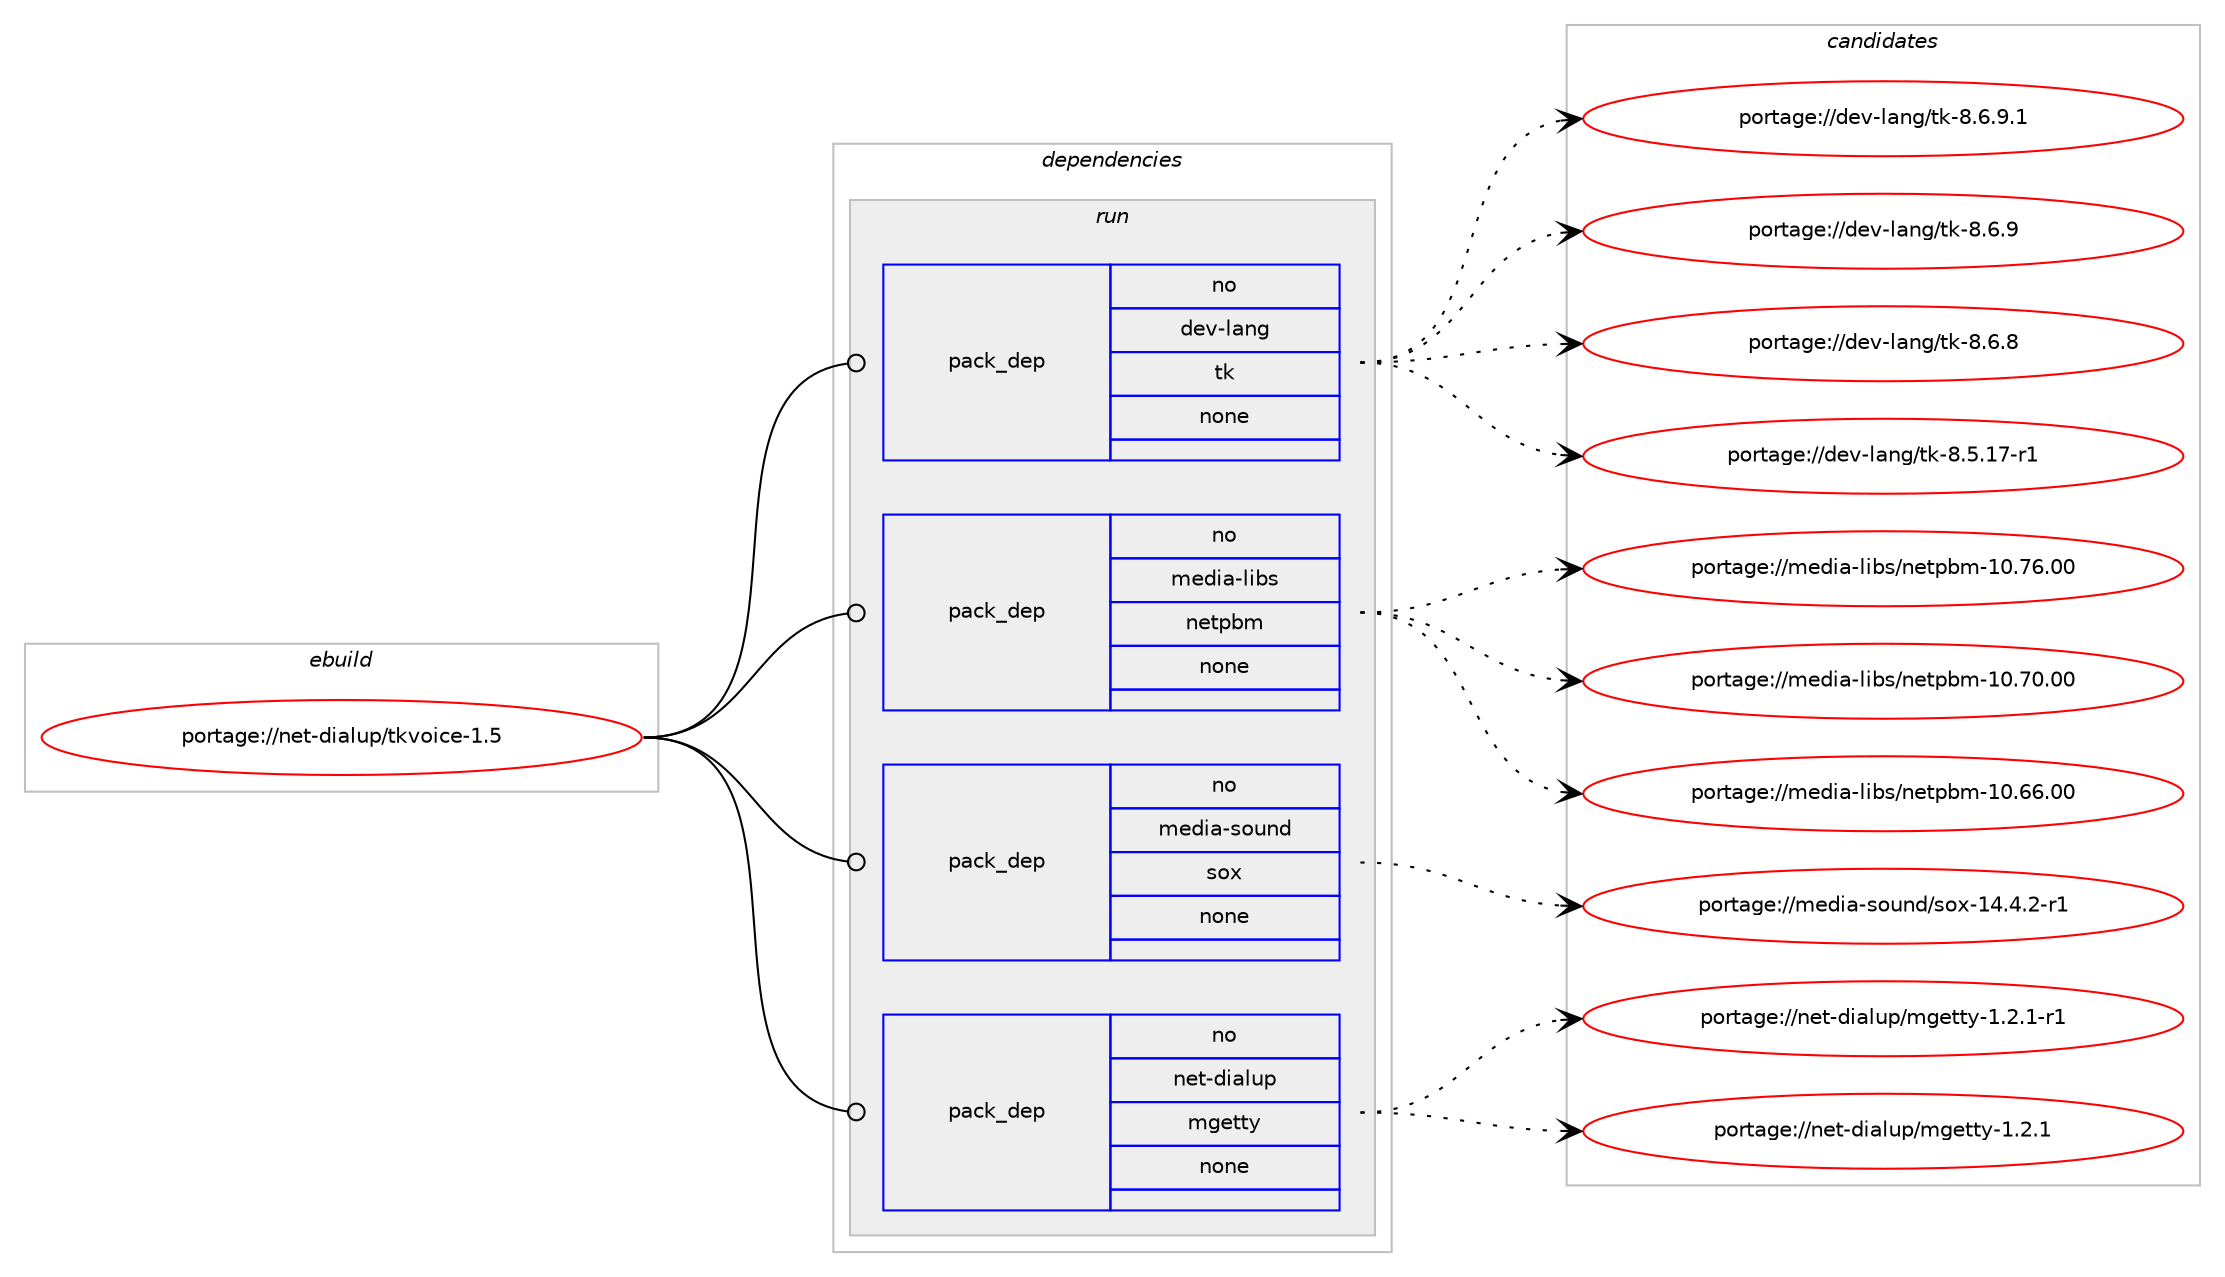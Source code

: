 digraph prolog {

# *************
# Graph options
# *************

newrank=true;
concentrate=true;
compound=true;
graph [rankdir=LR,fontname=Helvetica,fontsize=10,ranksep=1.5];#, ranksep=2.5, nodesep=0.2];
edge  [arrowhead=vee];
node  [fontname=Helvetica,fontsize=10];

# **********
# The ebuild
# **********

subgraph cluster_leftcol {
color=gray;
rank=same;
label=<<i>ebuild</i>>;
id [label="portage://net-dialup/tkvoice-1.5", color=red, width=4, href="../net-dialup/tkvoice-1.5.svg"];
}

# ****************
# The dependencies
# ****************

subgraph cluster_midcol {
color=gray;
label=<<i>dependencies</i>>;
subgraph cluster_compile {
fillcolor="#eeeeee";
style=filled;
label=<<i>compile</i>>;
}
subgraph cluster_compileandrun {
fillcolor="#eeeeee";
style=filled;
label=<<i>compile and run</i>>;
}
subgraph cluster_run {
fillcolor="#eeeeee";
style=filled;
label=<<i>run</i>>;
subgraph pack50345 {
dependency64839 [label=<<TABLE BORDER="0" CELLBORDER="1" CELLSPACING="0" CELLPADDING="4" WIDTH="220"><TR><TD ROWSPAN="6" CELLPADDING="30">pack_dep</TD></TR><TR><TD WIDTH="110">no</TD></TR><TR><TD>dev-lang</TD></TR><TR><TD>tk</TD></TR><TR><TD>none</TD></TR><TR><TD></TD></TR></TABLE>>, shape=none, color=blue];
}
id:e -> dependency64839:w [weight=20,style="solid",arrowhead="odot"];
subgraph pack50346 {
dependency64840 [label=<<TABLE BORDER="0" CELLBORDER="1" CELLSPACING="0" CELLPADDING="4" WIDTH="220"><TR><TD ROWSPAN="6" CELLPADDING="30">pack_dep</TD></TR><TR><TD WIDTH="110">no</TD></TR><TR><TD>media-libs</TD></TR><TR><TD>netpbm</TD></TR><TR><TD>none</TD></TR><TR><TD></TD></TR></TABLE>>, shape=none, color=blue];
}
id:e -> dependency64840:w [weight=20,style="solid",arrowhead="odot"];
subgraph pack50347 {
dependency64841 [label=<<TABLE BORDER="0" CELLBORDER="1" CELLSPACING="0" CELLPADDING="4" WIDTH="220"><TR><TD ROWSPAN="6" CELLPADDING="30">pack_dep</TD></TR><TR><TD WIDTH="110">no</TD></TR><TR><TD>media-sound</TD></TR><TR><TD>sox</TD></TR><TR><TD>none</TD></TR><TR><TD></TD></TR></TABLE>>, shape=none, color=blue];
}
id:e -> dependency64841:w [weight=20,style="solid",arrowhead="odot"];
subgraph pack50348 {
dependency64842 [label=<<TABLE BORDER="0" CELLBORDER="1" CELLSPACING="0" CELLPADDING="4" WIDTH="220"><TR><TD ROWSPAN="6" CELLPADDING="30">pack_dep</TD></TR><TR><TD WIDTH="110">no</TD></TR><TR><TD>net-dialup</TD></TR><TR><TD>mgetty</TD></TR><TR><TD>none</TD></TR><TR><TD></TD></TR></TABLE>>, shape=none, color=blue];
}
id:e -> dependency64842:w [weight=20,style="solid",arrowhead="odot"];
}
}

# **************
# The candidates
# **************

subgraph cluster_choices {
rank=same;
color=gray;
label=<<i>candidates</i>>;

subgraph choice50345 {
color=black;
nodesep=1;
choice1001011184510897110103471161074556465446574649 [label="portage://dev-lang/tk-8.6.9.1", color=red, width=4,href="../dev-lang/tk-8.6.9.1.svg"];
choice100101118451089711010347116107455646544657 [label="portage://dev-lang/tk-8.6.9", color=red, width=4,href="../dev-lang/tk-8.6.9.svg"];
choice100101118451089711010347116107455646544656 [label="portage://dev-lang/tk-8.6.8", color=red, width=4,href="../dev-lang/tk-8.6.8.svg"];
choice100101118451089711010347116107455646534649554511449 [label="portage://dev-lang/tk-8.5.17-r1", color=red, width=4,href="../dev-lang/tk-8.5.17-r1.svg"];
dependency64839:e -> choice1001011184510897110103471161074556465446574649:w [style=dotted,weight="100"];
dependency64839:e -> choice100101118451089711010347116107455646544657:w [style=dotted,weight="100"];
dependency64839:e -> choice100101118451089711010347116107455646544656:w [style=dotted,weight="100"];
dependency64839:e -> choice100101118451089711010347116107455646534649554511449:w [style=dotted,weight="100"];
}
subgraph choice50346 {
color=black;
nodesep=1;
choice1091011001059745108105981154711010111611298109454948465554464848 [label="portage://media-libs/netpbm-10.76.00", color=red, width=4,href="../media-libs/netpbm-10.76.00.svg"];
choice1091011001059745108105981154711010111611298109454948465548464848 [label="portage://media-libs/netpbm-10.70.00", color=red, width=4,href="../media-libs/netpbm-10.70.00.svg"];
choice1091011001059745108105981154711010111611298109454948465454464848 [label="portage://media-libs/netpbm-10.66.00", color=red, width=4,href="../media-libs/netpbm-10.66.00.svg"];
dependency64840:e -> choice1091011001059745108105981154711010111611298109454948465554464848:w [style=dotted,weight="100"];
dependency64840:e -> choice1091011001059745108105981154711010111611298109454948465548464848:w [style=dotted,weight="100"];
dependency64840:e -> choice1091011001059745108105981154711010111611298109454948465454464848:w [style=dotted,weight="100"];
}
subgraph choice50347 {
color=black;
nodesep=1;
choice109101100105974511511111711010047115111120454952465246504511449 [label="portage://media-sound/sox-14.4.2-r1", color=red, width=4,href="../media-sound/sox-14.4.2-r1.svg"];
dependency64841:e -> choice109101100105974511511111711010047115111120454952465246504511449:w [style=dotted,weight="100"];
}
subgraph choice50348 {
color=black;
nodesep=1;
choice1101011164510010597108117112471091031011161161214549465046494511449 [label="portage://net-dialup/mgetty-1.2.1-r1", color=red, width=4,href="../net-dialup/mgetty-1.2.1-r1.svg"];
choice110101116451001059710811711247109103101116116121454946504649 [label="portage://net-dialup/mgetty-1.2.1", color=red, width=4,href="../net-dialup/mgetty-1.2.1.svg"];
dependency64842:e -> choice1101011164510010597108117112471091031011161161214549465046494511449:w [style=dotted,weight="100"];
dependency64842:e -> choice110101116451001059710811711247109103101116116121454946504649:w [style=dotted,weight="100"];
}
}

}
